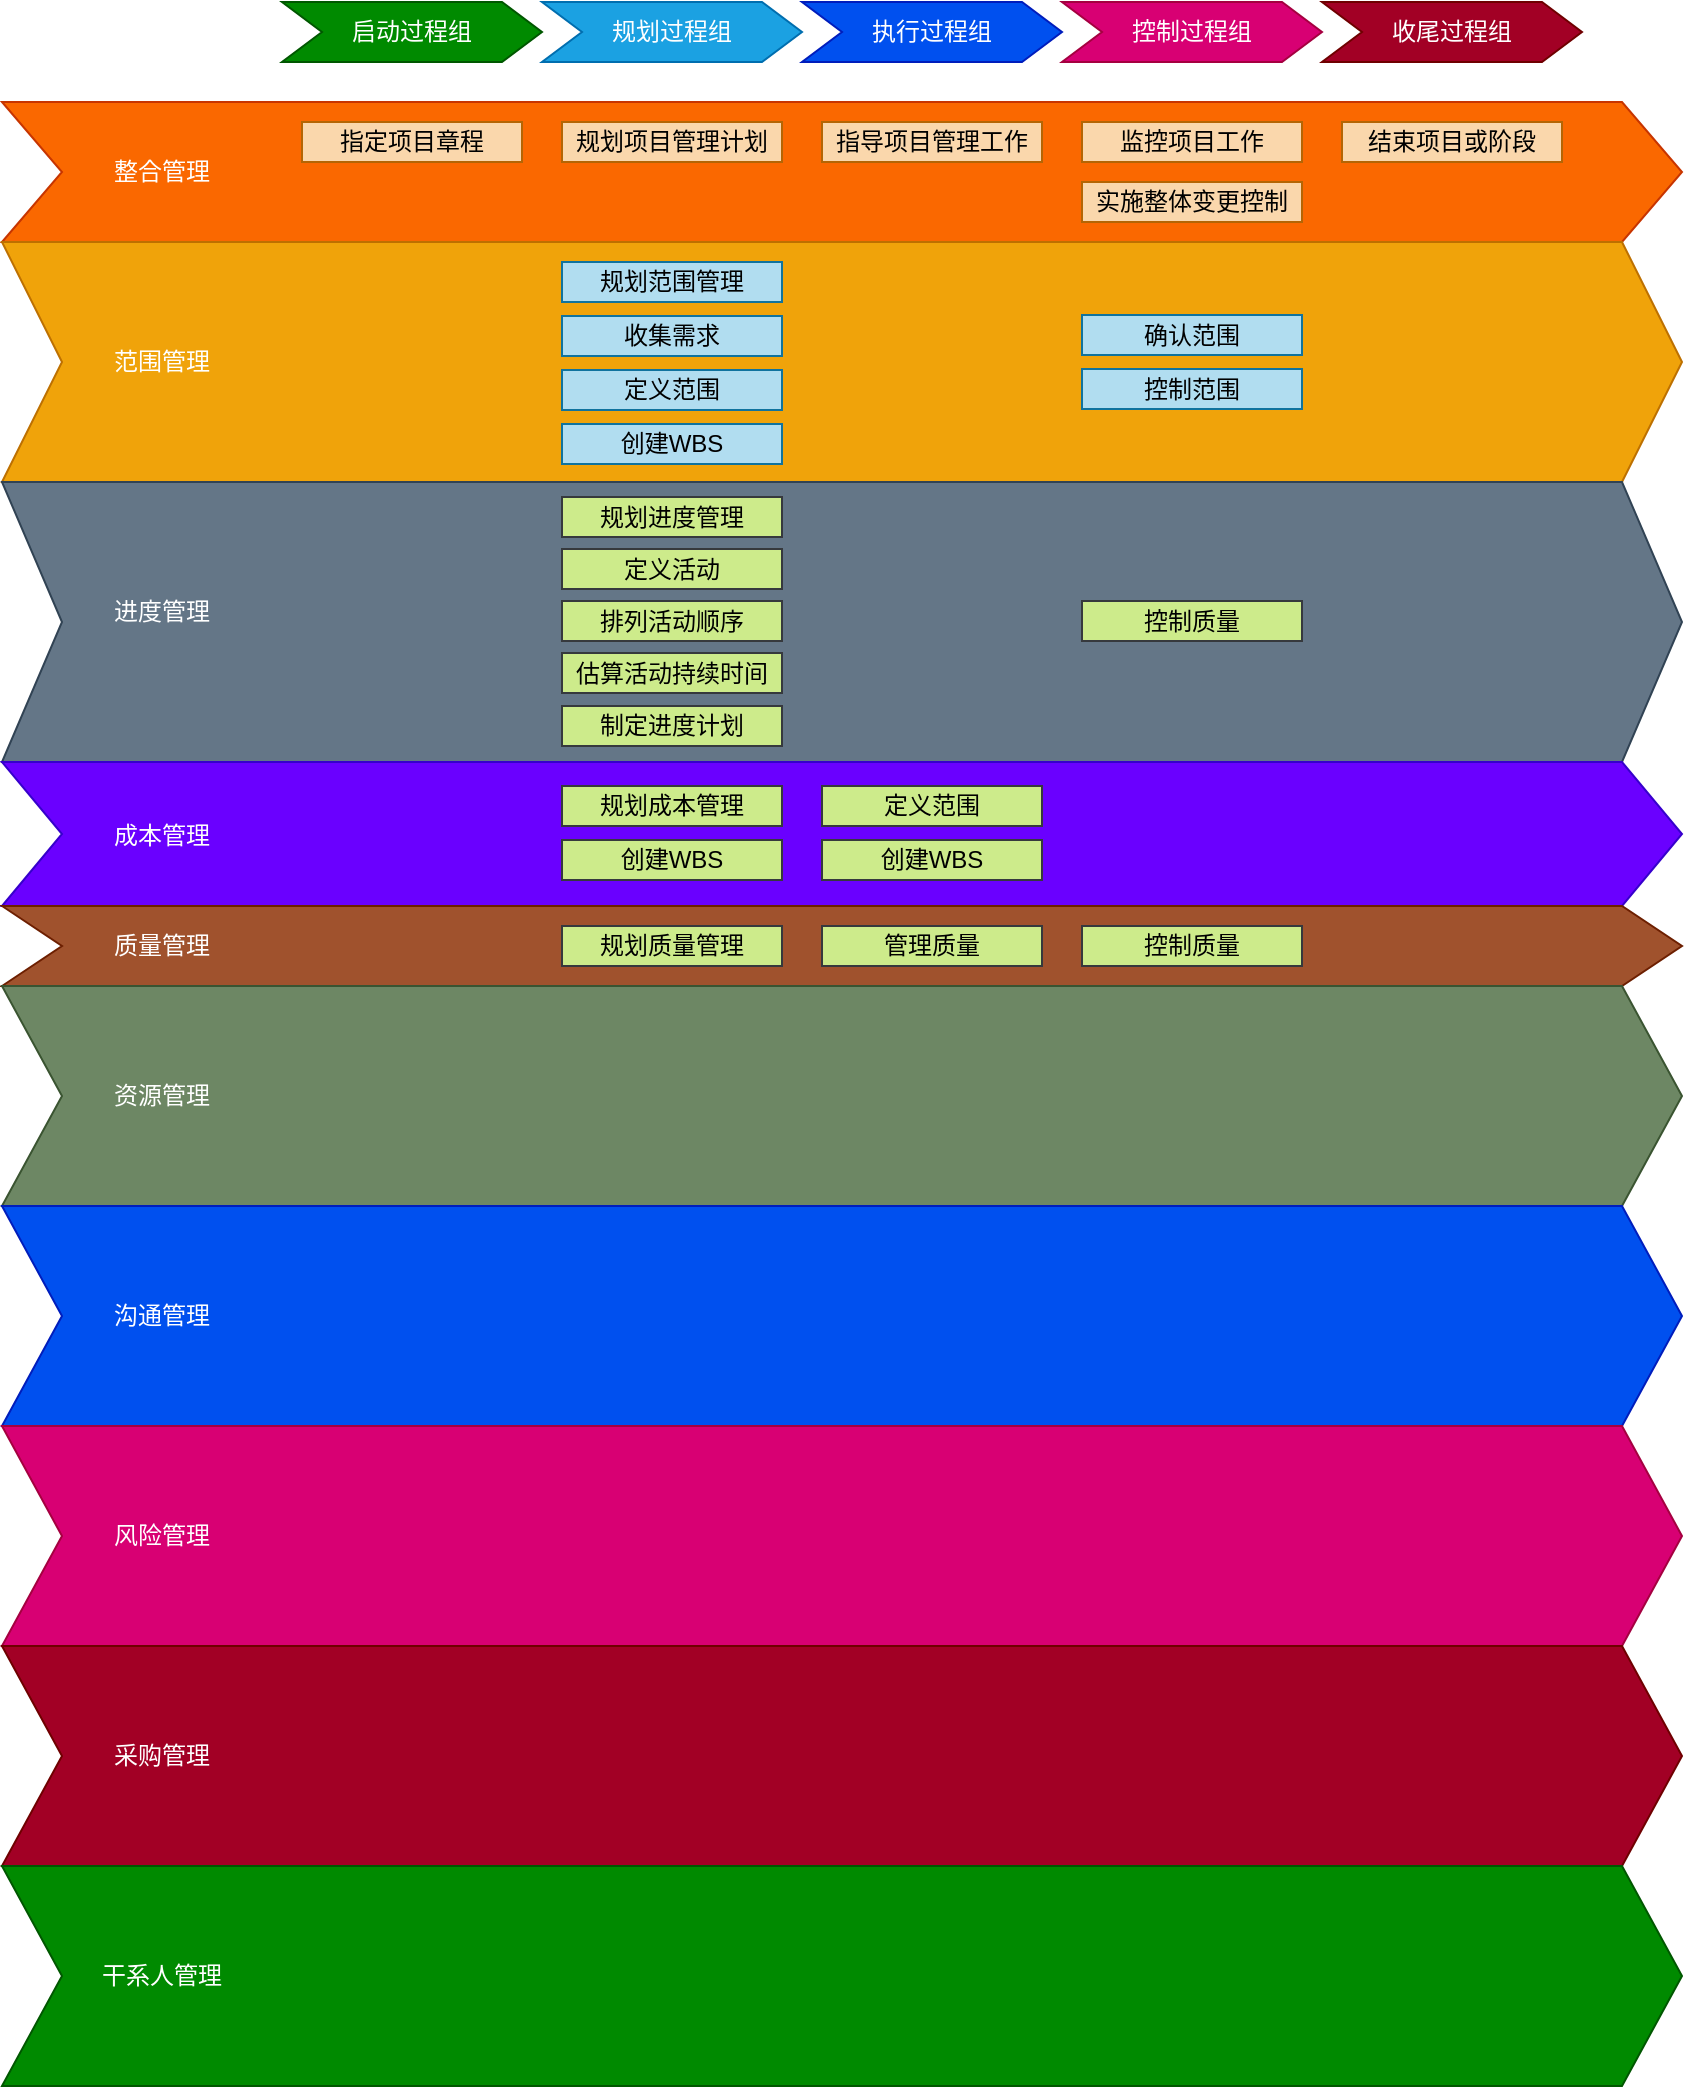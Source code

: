 <mxfile version="21.6.8" type="github">
  <diagram name="第 1 页" id="VUDrchiw-BEI4g0h6_Im">
    <mxGraphModel dx="1366" dy="793" grid="1" gridSize="10" guides="1" tooltips="1" connect="1" arrows="1" fold="1" page="1" pageScale="1" pageWidth="827" pageHeight="1169" math="0" shadow="0">
      <root>
        <mxCell id="0" />
        <mxCell id="1" parent="0" />
        <mxCell id="8uI2Cr0s3AGfYA3FECyh-1" value="启动过程组" style="shape=step;perimeter=stepPerimeter;whiteSpace=wrap;html=1;fixedSize=1;fillColor=#008a00;strokeColor=#005700;fontColor=#ffffff;" vertex="1" parent="1">
          <mxGeometry x="140" y="10" width="130" height="30" as="geometry" />
        </mxCell>
        <mxCell id="8uI2Cr0s3AGfYA3FECyh-2" value="规划过程组" style="shape=step;perimeter=stepPerimeter;whiteSpace=wrap;html=1;fixedSize=1;fillColor=#1ba1e2;strokeColor=#006EAF;fontColor=#ffffff;" vertex="1" parent="1">
          <mxGeometry x="270" y="10" width="130" height="30" as="geometry" />
        </mxCell>
        <mxCell id="8uI2Cr0s3AGfYA3FECyh-3" value="执行过程组" style="shape=step;perimeter=stepPerimeter;whiteSpace=wrap;html=1;fixedSize=1;fillColor=#0050ef;strokeColor=#001DBC;fontColor=#ffffff;" vertex="1" parent="1">
          <mxGeometry x="400" y="10" width="130" height="30" as="geometry" />
        </mxCell>
        <mxCell id="8uI2Cr0s3AGfYA3FECyh-4" value="控制过程组" style="shape=step;perimeter=stepPerimeter;whiteSpace=wrap;html=1;fixedSize=1;fillColor=#d80073;strokeColor=#A50040;fontColor=#ffffff;" vertex="1" parent="1">
          <mxGeometry x="530" y="10" width="130" height="30" as="geometry" />
        </mxCell>
        <mxCell id="8uI2Cr0s3AGfYA3FECyh-5" value="收尾过程组" style="shape=step;perimeter=stepPerimeter;whiteSpace=wrap;html=1;fixedSize=1;fillColor=#a20025;strokeColor=#6F0000;fontColor=#ffffff;" vertex="1" parent="1">
          <mxGeometry x="660" y="10" width="130" height="30" as="geometry" />
        </mxCell>
        <mxCell id="8uI2Cr0s3AGfYA3FECyh-6" value="" style="shape=step;perimeter=stepPerimeter;whiteSpace=wrap;html=1;fixedSize=1;fillColor=#fa6800;fontColor=#000000;strokeColor=#C73500;size=30;" vertex="1" parent="1">
          <mxGeometry y="60" width="840" height="70" as="geometry" />
        </mxCell>
        <mxCell id="8uI2Cr0s3AGfYA3FECyh-7" value="指定项目章程" style="rounded=0;whiteSpace=wrap;html=1;fillColor=#fad7ac;strokeColor=#b46504;" vertex="1" parent="1">
          <mxGeometry x="150" y="70" width="110" height="20" as="geometry" />
        </mxCell>
        <mxCell id="8uI2Cr0s3AGfYA3FECyh-8" value="规划项目管理计划" style="rounded=0;whiteSpace=wrap;html=1;fillColor=#fad7ac;strokeColor=#b46504;" vertex="1" parent="1">
          <mxGeometry x="280" y="70" width="110" height="20" as="geometry" />
        </mxCell>
        <mxCell id="8uI2Cr0s3AGfYA3FECyh-9" value="指导项目管理工作" style="rounded=0;whiteSpace=wrap;html=1;fillColor=#fad7ac;strokeColor=#b46504;" vertex="1" parent="1">
          <mxGeometry x="410" y="70" width="110" height="20" as="geometry" />
        </mxCell>
        <mxCell id="8uI2Cr0s3AGfYA3FECyh-10" value="监控项目工作" style="rounded=0;whiteSpace=wrap;html=1;fillColor=#fad7ac;strokeColor=#b46504;" vertex="1" parent="1">
          <mxGeometry x="540" y="70" width="110" height="20" as="geometry" />
        </mxCell>
        <mxCell id="8uI2Cr0s3AGfYA3FECyh-11" value="实施整体变更控制" style="rounded=0;whiteSpace=wrap;html=1;fillColor=#fad7ac;strokeColor=#b46504;" vertex="1" parent="1">
          <mxGeometry x="540" y="100" width="110" height="20" as="geometry" />
        </mxCell>
        <mxCell id="8uI2Cr0s3AGfYA3FECyh-13" value="结束项目或阶段" style="rounded=0;whiteSpace=wrap;html=1;fillColor=#fad7ac;strokeColor=#b46504;" vertex="1" parent="1">
          <mxGeometry x="670" y="70" width="110" height="20" as="geometry" />
        </mxCell>
        <mxCell id="8uI2Cr0s3AGfYA3FECyh-14" value="&lt;font color=&quot;#ffffff&quot;&gt;整合管理&lt;/font&gt;" style="text;html=1;strokeColor=none;fillColor=none;align=center;verticalAlign=middle;whiteSpace=wrap;rounded=0;" vertex="1" parent="1">
          <mxGeometry x="40" y="80" width="80" height="30" as="geometry" />
        </mxCell>
        <mxCell id="8uI2Cr0s3AGfYA3FECyh-15" value="" style="shape=step;perimeter=stepPerimeter;whiteSpace=wrap;html=1;fixedSize=1;fillColor=#f0a30a;fontColor=#000000;strokeColor=#BD7000;size=30;" vertex="1" parent="1">
          <mxGeometry y="130" width="840" height="120" as="geometry" />
        </mxCell>
        <mxCell id="8uI2Cr0s3AGfYA3FECyh-16" value="" style="shape=step;perimeter=stepPerimeter;whiteSpace=wrap;html=1;fixedSize=1;fillColor=#647687;fontColor=#ffffff;strokeColor=#314354;size=30;" vertex="1" parent="1">
          <mxGeometry y="250" width="840" height="140" as="geometry" />
        </mxCell>
        <mxCell id="8uI2Cr0s3AGfYA3FECyh-17" value="&lt;font color=&quot;#ffffff&quot;&gt;范围管理&lt;/font&gt;" style="text;html=1;strokeColor=none;fillColor=none;align=center;verticalAlign=middle;whiteSpace=wrap;rounded=0;" vertex="1" parent="1">
          <mxGeometry x="40" y="175" width="80" height="30" as="geometry" />
        </mxCell>
        <mxCell id="8uI2Cr0s3AGfYA3FECyh-18" value="规划范围管理" style="rounded=0;whiteSpace=wrap;html=1;fillColor=#b1ddf0;strokeColor=#10739e;" vertex="1" parent="1">
          <mxGeometry x="280" y="140" width="110" height="20" as="geometry" />
        </mxCell>
        <mxCell id="8uI2Cr0s3AGfYA3FECyh-19" value="收集需求" style="rounded=0;whiteSpace=wrap;html=1;fillColor=#b1ddf0;strokeColor=#10739e;" vertex="1" parent="1">
          <mxGeometry x="280" y="167" width="110" height="20" as="geometry" />
        </mxCell>
        <mxCell id="8uI2Cr0s3AGfYA3FECyh-21" value="定义范围" style="rounded=0;whiteSpace=wrap;html=1;fillColor=#b1ddf0;strokeColor=#10739e;" vertex="1" parent="1">
          <mxGeometry x="280" y="194" width="110" height="20" as="geometry" />
        </mxCell>
        <mxCell id="8uI2Cr0s3AGfYA3FECyh-22" value="创建WBS" style="rounded=0;whiteSpace=wrap;html=1;fillColor=#b1ddf0;strokeColor=#10739e;" vertex="1" parent="1">
          <mxGeometry x="280" y="221" width="110" height="20" as="geometry" />
        </mxCell>
        <mxCell id="8uI2Cr0s3AGfYA3FECyh-23" value="确认范围" style="rounded=0;whiteSpace=wrap;html=1;fillColor=#b1ddf0;strokeColor=#10739e;" vertex="1" parent="1">
          <mxGeometry x="540" y="166.5" width="110" height="20" as="geometry" />
        </mxCell>
        <mxCell id="8uI2Cr0s3AGfYA3FECyh-24" value="控制范围" style="rounded=0;whiteSpace=wrap;html=1;fillColor=#b1ddf0;strokeColor=#10739e;" vertex="1" parent="1">
          <mxGeometry x="540" y="193.5" width="110" height="20" as="geometry" />
        </mxCell>
        <mxCell id="8uI2Cr0s3AGfYA3FECyh-25" value="&lt;font color=&quot;#ffffff&quot;&gt;进度管理&lt;/font&gt;" style="text;html=1;strokeColor=none;fillColor=none;align=center;verticalAlign=middle;whiteSpace=wrap;rounded=0;" vertex="1" parent="1">
          <mxGeometry x="40" y="300" width="80" height="30" as="geometry" />
        </mxCell>
        <mxCell id="8uI2Cr0s3AGfYA3FECyh-26" value="规划进度管理" style="rounded=0;whiteSpace=wrap;html=1;fillColor=#cdeb8b;strokeColor=#36393d;" vertex="1" parent="1">
          <mxGeometry x="280" y="257.5" width="110" height="20" as="geometry" />
        </mxCell>
        <mxCell id="8uI2Cr0s3AGfYA3FECyh-27" value="定义活动" style="rounded=0;whiteSpace=wrap;html=1;fillColor=#cdeb8b;strokeColor=#36393d;" vertex="1" parent="1">
          <mxGeometry x="280" y="283.5" width="110" height="20" as="geometry" />
        </mxCell>
        <mxCell id="8uI2Cr0s3AGfYA3FECyh-28" value="排列活动顺序" style="rounded=0;whiteSpace=wrap;html=1;fillColor=#cdeb8b;strokeColor=#36393d;" vertex="1" parent="1">
          <mxGeometry x="280" y="309.5" width="110" height="20" as="geometry" />
        </mxCell>
        <mxCell id="8uI2Cr0s3AGfYA3FECyh-29" value="估算活动持续时间" style="rounded=0;whiteSpace=wrap;html=1;fillColor=#cdeb8b;strokeColor=#36393d;" vertex="1" parent="1">
          <mxGeometry x="280" y="335.5" width="110" height="20" as="geometry" />
        </mxCell>
        <mxCell id="8uI2Cr0s3AGfYA3FECyh-30" value="" style="shape=step;perimeter=stepPerimeter;whiteSpace=wrap;html=1;fixedSize=1;fillColor=#6a00ff;fontColor=#ffffff;strokeColor=#3700CC;size=30;" vertex="1" parent="1">
          <mxGeometry y="390" width="840" height="72" as="geometry" />
        </mxCell>
        <mxCell id="8uI2Cr0s3AGfYA3FECyh-31" value="&lt;font color=&quot;#ffffff&quot;&gt;成本管理&lt;/font&gt;" style="text;html=1;strokeColor=none;fillColor=none;align=center;verticalAlign=middle;whiteSpace=wrap;rounded=0;" vertex="1" parent="1">
          <mxGeometry x="40" y="412" width="80" height="30" as="geometry" />
        </mxCell>
        <mxCell id="8uI2Cr0s3AGfYA3FECyh-32" value="控制质量" style="rounded=0;whiteSpace=wrap;html=1;fillColor=#cdeb8b;strokeColor=#36393d;" vertex="1" parent="1">
          <mxGeometry x="540" y="309.5" width="110" height="20" as="geometry" />
        </mxCell>
        <mxCell id="8uI2Cr0s3AGfYA3FECyh-34" value="规划成本管理" style="rounded=0;whiteSpace=wrap;html=1;fillColor=#cdeb8b;strokeColor=#36393d;" vertex="1" parent="1">
          <mxGeometry x="280" y="402" width="110" height="20" as="geometry" />
        </mxCell>
        <mxCell id="8uI2Cr0s3AGfYA3FECyh-35" value="创建WBS" style="rounded=0;whiteSpace=wrap;html=1;fillColor=#cdeb8b;strokeColor=#36393d;" vertex="1" parent="1">
          <mxGeometry x="280" y="429" width="110" height="20" as="geometry" />
        </mxCell>
        <mxCell id="8uI2Cr0s3AGfYA3FECyh-36" value="定义范围" style="rounded=0;whiteSpace=wrap;html=1;fillColor=#cdeb8b;strokeColor=#36393d;" vertex="1" parent="1">
          <mxGeometry x="410" y="402" width="110" height="20" as="geometry" />
        </mxCell>
        <mxCell id="8uI2Cr0s3AGfYA3FECyh-37" value="创建WBS" style="rounded=0;whiteSpace=wrap;html=1;fillColor=#cdeb8b;strokeColor=#36393d;" vertex="1" parent="1">
          <mxGeometry x="410" y="429" width="110" height="20" as="geometry" />
        </mxCell>
        <mxCell id="8uI2Cr0s3AGfYA3FECyh-38" value="" style="shape=step;perimeter=stepPerimeter;whiteSpace=wrap;html=1;fixedSize=1;fillColor=#a0522d;fontColor=#ffffff;strokeColor=#6D1F00;size=30;" vertex="1" parent="1">
          <mxGeometry y="462" width="840" height="40" as="geometry" />
        </mxCell>
        <mxCell id="8uI2Cr0s3AGfYA3FECyh-39" value="&lt;font color=&quot;#ffffff&quot;&gt;质量管理&lt;/font&gt;" style="text;html=1;strokeColor=none;fillColor=none;align=center;verticalAlign=middle;whiteSpace=wrap;rounded=0;" vertex="1" parent="1">
          <mxGeometry x="40" y="467" width="80" height="30" as="geometry" />
        </mxCell>
        <mxCell id="8uI2Cr0s3AGfYA3FECyh-40" value="规划质量管理" style="rounded=0;whiteSpace=wrap;html=1;fillColor=#cdeb8b;strokeColor=#36393d;" vertex="1" parent="1">
          <mxGeometry x="280" y="472" width="110" height="20" as="geometry" />
        </mxCell>
        <mxCell id="8uI2Cr0s3AGfYA3FECyh-41" value="管理质量" style="rounded=0;whiteSpace=wrap;html=1;fillColor=#cdeb8b;strokeColor=#36393d;" vertex="1" parent="1">
          <mxGeometry x="410" y="472" width="110" height="20" as="geometry" />
        </mxCell>
        <mxCell id="8uI2Cr0s3AGfYA3FECyh-42" value="控制质量" style="rounded=0;whiteSpace=wrap;html=1;fillColor=#cdeb8b;strokeColor=#36393d;" vertex="1" parent="1">
          <mxGeometry x="540" y="472" width="110" height="20" as="geometry" />
        </mxCell>
        <mxCell id="8uI2Cr0s3AGfYA3FECyh-43" value="" style="shape=step;perimeter=stepPerimeter;whiteSpace=wrap;html=1;fixedSize=1;fillColor=#6d8764;fontColor=#ffffff;strokeColor=#3A5431;size=30;" vertex="1" parent="1">
          <mxGeometry y="502" width="840" height="110" as="geometry" />
        </mxCell>
        <mxCell id="8uI2Cr0s3AGfYA3FECyh-44" value="&lt;font color=&quot;#ffffff&quot;&gt;资源管理&lt;/font&gt;" style="text;html=1;strokeColor=none;fillColor=none;align=center;verticalAlign=middle;whiteSpace=wrap;rounded=0;" vertex="1" parent="1">
          <mxGeometry x="40" y="542" width="80" height="30" as="geometry" />
        </mxCell>
        <mxCell id="8uI2Cr0s3AGfYA3FECyh-45" value="" style="shape=step;perimeter=stepPerimeter;whiteSpace=wrap;html=1;fixedSize=1;fillColor=#0050ef;fontColor=#ffffff;strokeColor=#001DBC;size=30;" vertex="1" parent="1">
          <mxGeometry y="612" width="840" height="110" as="geometry" />
        </mxCell>
        <mxCell id="8uI2Cr0s3AGfYA3FECyh-46" value="&lt;font color=&quot;#ffffff&quot;&gt;沟通管理&lt;/font&gt;" style="text;html=1;strokeColor=none;fillColor=none;align=center;verticalAlign=middle;whiteSpace=wrap;rounded=0;" vertex="1" parent="1">
          <mxGeometry x="40" y="652" width="80" height="30" as="geometry" />
        </mxCell>
        <mxCell id="8uI2Cr0s3AGfYA3FECyh-47" value="" style="shape=step;perimeter=stepPerimeter;whiteSpace=wrap;html=1;fixedSize=1;fillColor=#d80073;fontColor=#ffffff;strokeColor=#A50040;size=30;" vertex="1" parent="1">
          <mxGeometry y="722" width="840" height="110" as="geometry" />
        </mxCell>
        <mxCell id="8uI2Cr0s3AGfYA3FECyh-48" value="&lt;font color=&quot;#ffffff&quot;&gt;风险管理&lt;/font&gt;" style="text;html=1;strokeColor=none;fillColor=none;align=center;verticalAlign=middle;whiteSpace=wrap;rounded=0;" vertex="1" parent="1">
          <mxGeometry x="40" y="762" width="80" height="30" as="geometry" />
        </mxCell>
        <mxCell id="8uI2Cr0s3AGfYA3FECyh-49" value="" style="shape=step;perimeter=stepPerimeter;whiteSpace=wrap;html=1;fixedSize=1;fillColor=#a20025;fontColor=#ffffff;strokeColor=#6F0000;size=30;" vertex="1" parent="1">
          <mxGeometry y="832" width="840" height="110" as="geometry" />
        </mxCell>
        <mxCell id="8uI2Cr0s3AGfYA3FECyh-50" value="&lt;font color=&quot;#ffffff&quot;&gt;采购管理&lt;/font&gt;" style="text;html=1;strokeColor=none;fillColor=none;align=center;verticalAlign=middle;whiteSpace=wrap;rounded=0;" vertex="1" parent="1">
          <mxGeometry x="40" y="872" width="80" height="30" as="geometry" />
        </mxCell>
        <mxCell id="8uI2Cr0s3AGfYA3FECyh-51" value="" style="shape=step;perimeter=stepPerimeter;whiteSpace=wrap;html=1;fixedSize=1;fillColor=#008a00;fontColor=#ffffff;strokeColor=#005700;size=30;" vertex="1" parent="1">
          <mxGeometry y="942" width="840" height="110" as="geometry" />
        </mxCell>
        <mxCell id="8uI2Cr0s3AGfYA3FECyh-52" value="&lt;font color=&quot;#ffffff&quot;&gt;干系人管理&lt;/font&gt;" style="text;html=1;strokeColor=none;fillColor=none;align=center;verticalAlign=middle;whiteSpace=wrap;rounded=0;" vertex="1" parent="1">
          <mxGeometry x="40" y="982" width="80" height="30" as="geometry" />
        </mxCell>
        <mxCell id="8uI2Cr0s3AGfYA3FECyh-53" value="制定进度计划" style="rounded=0;whiteSpace=wrap;html=1;fillColor=#cdeb8b;strokeColor=#36393d;" vertex="1" parent="1">
          <mxGeometry x="280" y="362" width="110" height="20" as="geometry" />
        </mxCell>
      </root>
    </mxGraphModel>
  </diagram>
</mxfile>
